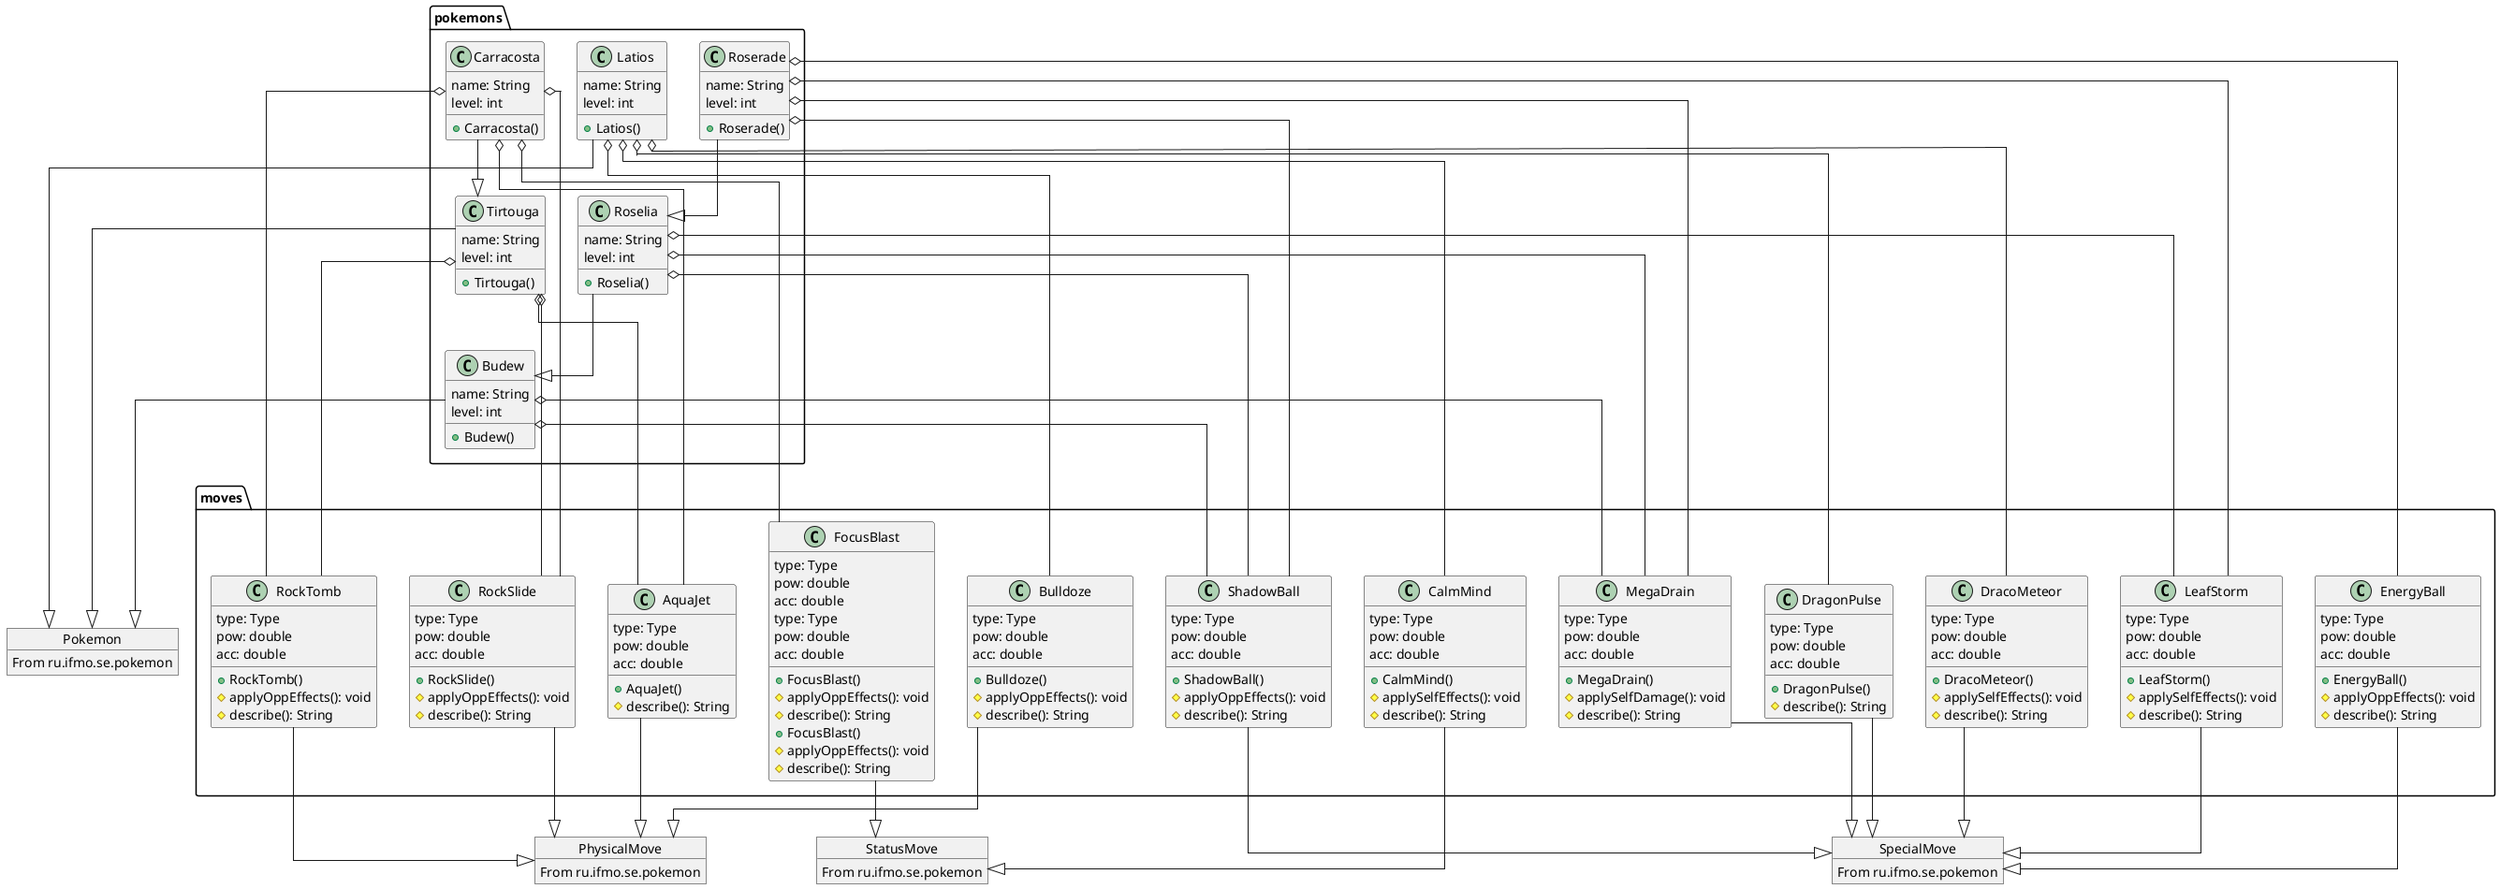 @startuml
skinparam Linetype ortho

object Pokemon
Pokemon : From ru.ifmo.se.pokemon

package pokemons {
    class Latios {
        name: String
        level: int
        +Latios()
    }

    class Tirtouga {
        name: String
        level: int
        +Tirtouga()
    }

    class Carracosta {
        name: String
        level: int
        +Carracosta()
    }

    class Budew {
        name: String
        level: int
        +Budew()
    }

    class Roselia {
        name: String
        level: int
        +Roselia()
    }

    class Roserade {
    name: String
    level: int
    +Roserade()
	}
}

Latios --|> Pokemon
Tirtouga --|> Pokemon
Carracosta --|>Tirtouga
Budew --|> Pokemon
Roselia --|> Budew
Roserade --|> Roselia

package moves{
        class DragonPulse{
            type: Type
            pow: double
            acc: double
            +DragonPulse()
            #describe(): String
        }
        class DracoMeteor {
            type: Type
            pow: double
            acc: double
            +DracoMeteor()
            #applySelfEffects(): void
            #describe(): String
        }
        class Bulldoze {
            type: Type
            pow: double
            acc: double
            +Bulldoze()
            #applyOppEffects(): void
            #describe(): String
        }
        class CalmMind {
            type: Type
            pow: double
            acc: double
            +CalmMind()
            #applySelfEffects(): void
            #describe(): String
        }
        class AquaJet {
            type: Type
            pow: double
            acc: double
            +AquaJet()
            #describe(): String
        }
        class RockTomb {
            type: Type
            pow: double
            acc: double
            +RockTomb()
            #applyOppEffects(): void
            #describe(): String
        }
        class RockSlide {
            type: Type
            pow: double
            acc: double
            +RockSlide()
            #applyOppEffects(): void
            #describe(): String
        }
        class FocusBlast {
            type: Type
            pow: double
            acc: double
            +FocusBlast()
            #applyOppEffects(): void
            #describe(): String
        }
        class FocusBlast {
            type: Type
            pow: double
            acc: double
            +FocusBlast()
            #applyOppEffects(): void
            #describe(): String
        }

        class MegaDrain {
            type: Type
            pow: double
            acc: double
            +MegaDrain()
            #applySelfDamage(): void
            #describe(): String
        }
        class ShadowBall {
            type: Type
            pow: double
            acc: double
            +ShadowBall()
            #applyOppEffects(): void
            #describe(): String
        }
        class LeafStorm {
            type: Type
            pow: double
            acc: double
            +LeafStorm()
            #applySelfEffects(): void
            #describe(): String
        }
        class EnergyBall {
            type: Type
            pow: double
            acc: double
            +EnergyBall()
            #applyOppEffects(): void
            #describe(): String
        }


}


object SpecialMove
SpecialMove : From ru.ifmo.se.pokemon
object StatusMove
StatusMove : From ru.ifmo.se.pokemon
object PhysicalMove
PhysicalMove : From ru.ifmo.se.pokemon


DragonPulse --|> SpecialMove
DracoMeteor --|> SpecialMove
Bulldoze --|> PhysicalMove
CalmMind --|> StatusMove

AquaJet --|> PhysicalMove
RockTomb --|> PhysicalMove
RockSlide --|> PhysicalMove
FocusBlast --|> StatusMove

MegaDrain --|> SpecialMove
ShadowBall --|> SpecialMove
LeafStorm --|> SpecialMove
EnergyBall --|> SpecialMove

Latios o-- DragonPulse
Latios o-- DracoMeteor
Latios o-- Bulldoze
Latios o-- CalmMind

Tirtouga o-- AquaJet
Tirtouga o-- RockTomb
Tirtouga o-- RockSlide

Carracosta o-- AquaJet
Carracosta o-- RockTomb
Carracosta o-- RockSlide
Carracosta o-- FocusBlast

Budew o-- MegaDrain
Budew o-- ShadowBall

Roselia o-- MegaDrain
Roselia o-- ShadowBall
Roselia o-- LeafStorm

Roserade o-- MegaDrain
Roserade o-- ShadowBall
Roserade o-- LeafStorm
Roserade o-- EnergyBall